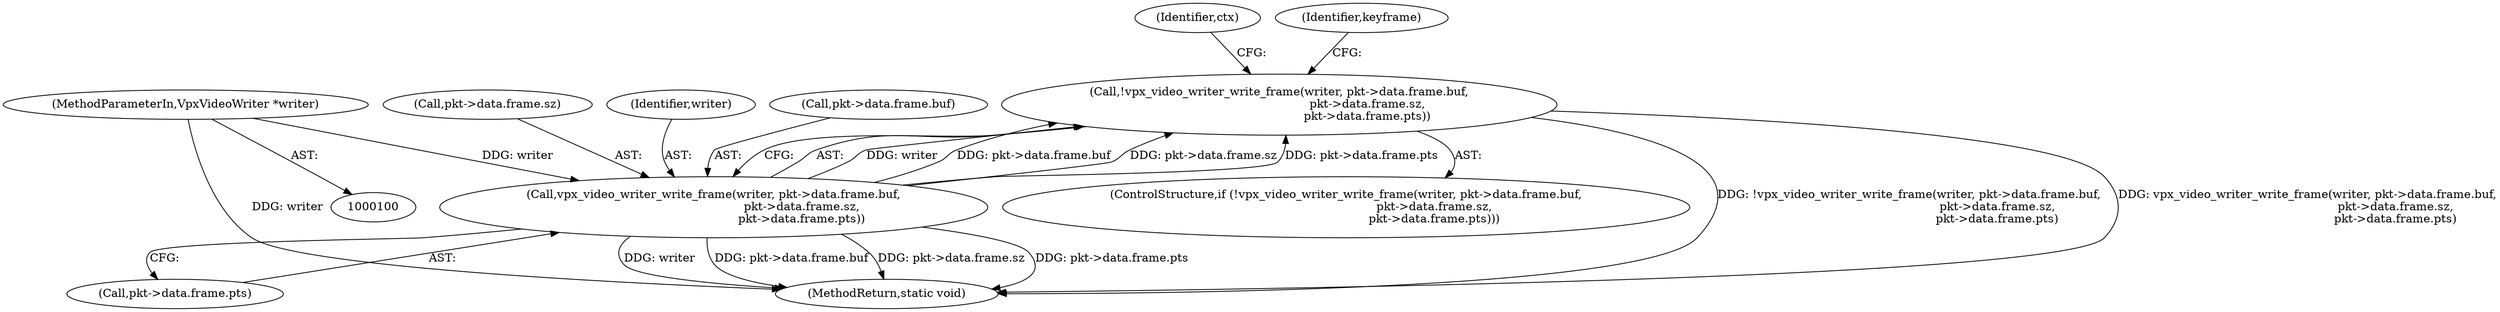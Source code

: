 digraph "1_Android_5a9753fca56f0eeb9f61e342b2fccffc364f9426_16@API" {
"1000166" [label="(Call,!vpx_video_writer_write_frame(writer, pkt->data.frame.buf,\n                                                pkt->data.frame.sz,\n                                                pkt->data.frame.pts))"];
"1000167" [label="(Call,vpx_video_writer_write_frame(writer, pkt->data.frame.buf,\n                                                pkt->data.frame.sz,\n                                                pkt->data.frame.pts))"];
"1000107" [label="(MethodParameterIn,VpxVideoWriter *writer)"];
"1000183" [label="(Call,pkt->data.frame.pts)"];
"1000166" [label="(Call,!vpx_video_writer_write_frame(writer, pkt->data.frame.buf,\n                                                pkt->data.frame.sz,\n                                                pkt->data.frame.pts))"];
"1000176" [label="(Call,pkt->data.frame.sz)"];
"1000107" [label="(MethodParameterIn,VpxVideoWriter *writer)"];
"1000165" [label="(ControlStructure,if (!vpx_video_writer_write_frame(writer, pkt->data.frame.buf,\n                                                pkt->data.frame.sz,\n                                                pkt->data.frame.pts)))"];
"1000168" [label="(Identifier,writer)"];
"1000191" [label="(Identifier,ctx)"];
"1000169" [label="(Call,pkt->data.frame.buf)"];
"1000200" [label="(MethodReturn,static void)"];
"1000195" [label="(Identifier,keyframe)"];
"1000167" [label="(Call,vpx_video_writer_write_frame(writer, pkt->data.frame.buf,\n                                                pkt->data.frame.sz,\n                                                pkt->data.frame.pts))"];
"1000166" -> "1000165"  [label="AST: "];
"1000166" -> "1000167"  [label="CFG: "];
"1000167" -> "1000166"  [label="AST: "];
"1000191" -> "1000166"  [label="CFG: "];
"1000195" -> "1000166"  [label="CFG: "];
"1000166" -> "1000200"  [label="DDG: !vpx_video_writer_write_frame(writer, pkt->data.frame.buf,\n                                                pkt->data.frame.sz,\n                                                pkt->data.frame.pts)"];
"1000166" -> "1000200"  [label="DDG: vpx_video_writer_write_frame(writer, pkt->data.frame.buf,\n                                                pkt->data.frame.sz,\n                                                pkt->data.frame.pts)"];
"1000167" -> "1000166"  [label="DDG: writer"];
"1000167" -> "1000166"  [label="DDG: pkt->data.frame.buf"];
"1000167" -> "1000166"  [label="DDG: pkt->data.frame.sz"];
"1000167" -> "1000166"  [label="DDG: pkt->data.frame.pts"];
"1000167" -> "1000183"  [label="CFG: "];
"1000168" -> "1000167"  [label="AST: "];
"1000169" -> "1000167"  [label="AST: "];
"1000176" -> "1000167"  [label="AST: "];
"1000183" -> "1000167"  [label="AST: "];
"1000167" -> "1000200"  [label="DDG: writer"];
"1000167" -> "1000200"  [label="DDG: pkt->data.frame.buf"];
"1000167" -> "1000200"  [label="DDG: pkt->data.frame.sz"];
"1000167" -> "1000200"  [label="DDG: pkt->data.frame.pts"];
"1000107" -> "1000167"  [label="DDG: writer"];
"1000107" -> "1000100"  [label="AST: "];
"1000107" -> "1000200"  [label="DDG: writer"];
}
